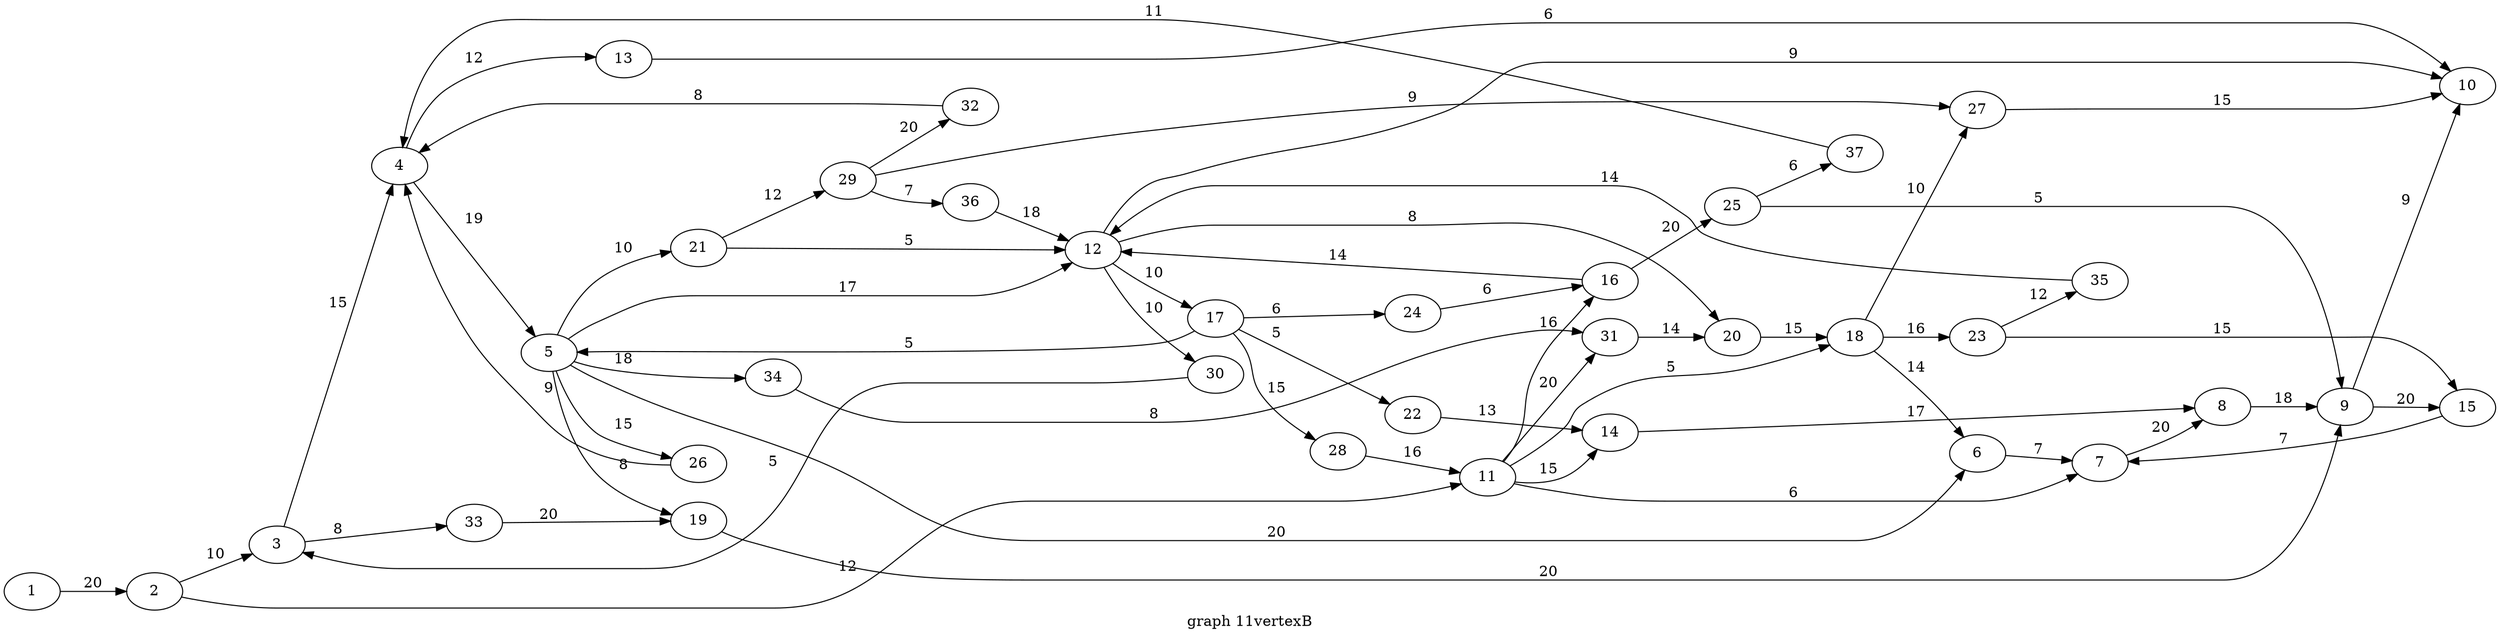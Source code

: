 digraph g{

rankdir = LR

1 -> 2 [label = " 20 "];
2 -> 3 [label = " 10 "];
3 -> 4 [label = " 15 "];
4 -> 5 [label = " 19 "];
5 -> 6 [label = " 20 "];
6 -> 7 [label = " 7 "];
7 -> 8 [label = " 20 "];
8 -> 9 [label = " 18 "];
9 -> 10 [label = " 9 "];
2 -> 11 [label = " 12 "];
11 -> 7 [label = " 6 "];
5 -> 12 [label = " 17 "];
12 -> 10 [label = " 9 "];
4 -> 13 [label = " 12 "];
13 -> 10 [label = " 6 "];
11 -> 14 [label = " 15 "];
14 -> 8 [label = " 17 "];
9 -> 15 [label = " 20 "];
15 -> 7 [label = " 7 "];
11 -> 16 [label = " 16 "];
16 -> 12 [label = " 14 "];
12 -> 17 [label = " 10 "];
17 -> 5 [label = " 5 "];
11 -> 18 [label = " 5 "];
18 -> 6 [label = " 14 "];
5 -> 19 [label = " 8 "];
19 -> 9 [label = " 20 "];
12 -> 20 [label = " 8 "];
20 -> 18 [label = " 15 "];
5 -> 21 [label = " 10 "];
21 -> 12 [label = " 5 "];
17 -> 22 [label = " 5 "];
22 -> 14 [label = " 13 "];
18 -> 23 [label = " 16 "];
23 -> 15 [label = " 15 "];
17 -> 24 [label = " 6 "];
24 -> 16 [label = " 6 "];
16 -> 25 [label = " 20 "];
25 -> 9 [label = " 5 "];
5 -> 26 [label = " 15 "];
26 -> 4 [label = " 9 "];
18 -> 27 [label = " 10 "];
27 -> 10 [label = " 15 "];
17 -> 28 [label = " 15 "];
28 -> 11 [label = " 16 "];
21 -> 29 [label = " 12 "];
29 -> 27 [label = " 9 "];
12 -> 30 [label = " 10 "];
30 -> 3 [label = " 5 "];
11 -> 31 [label = " 20 "];
31 -> 20 [label = " 14 "];
29 -> 32 [label = " 20 "];
32 -> 4 [label = " 8 "];
3 -> 33 [label = " 8 "];
33 -> 19 [label = " 20 "];
5 -> 34 [label = " 18 "];
34 -> 31 [label = " 8 "];
23 -> 35 [label = " 12 "];
35 -> 12 [label = " 14 "];
29 -> 36 [label = " 7 "];
36 -> 12 [label = " 18 "];
25 -> 37 [label = " 6 "];
37 -> 4 [label = " 11 "];

label = "graph 11vertexB"
}